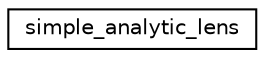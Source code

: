 digraph "Graphical Class Hierarchy"
{
 // LATEX_PDF_SIZE
  edge [fontname="Helvetica",fontsize="10",labelfontname="Helvetica",labelfontsize="10"];
  node [fontname="Helvetica",fontsize="10",shape=record];
  rankdir="LR";
  Node0 [label="simple_analytic_lens",height=0.2,width=0.4,color="black", fillcolor="white", style="filled",URL="$structsimple__analytic__lens.html",tooltip="A simplified version of LensHaloAnaNSIE."];
}
